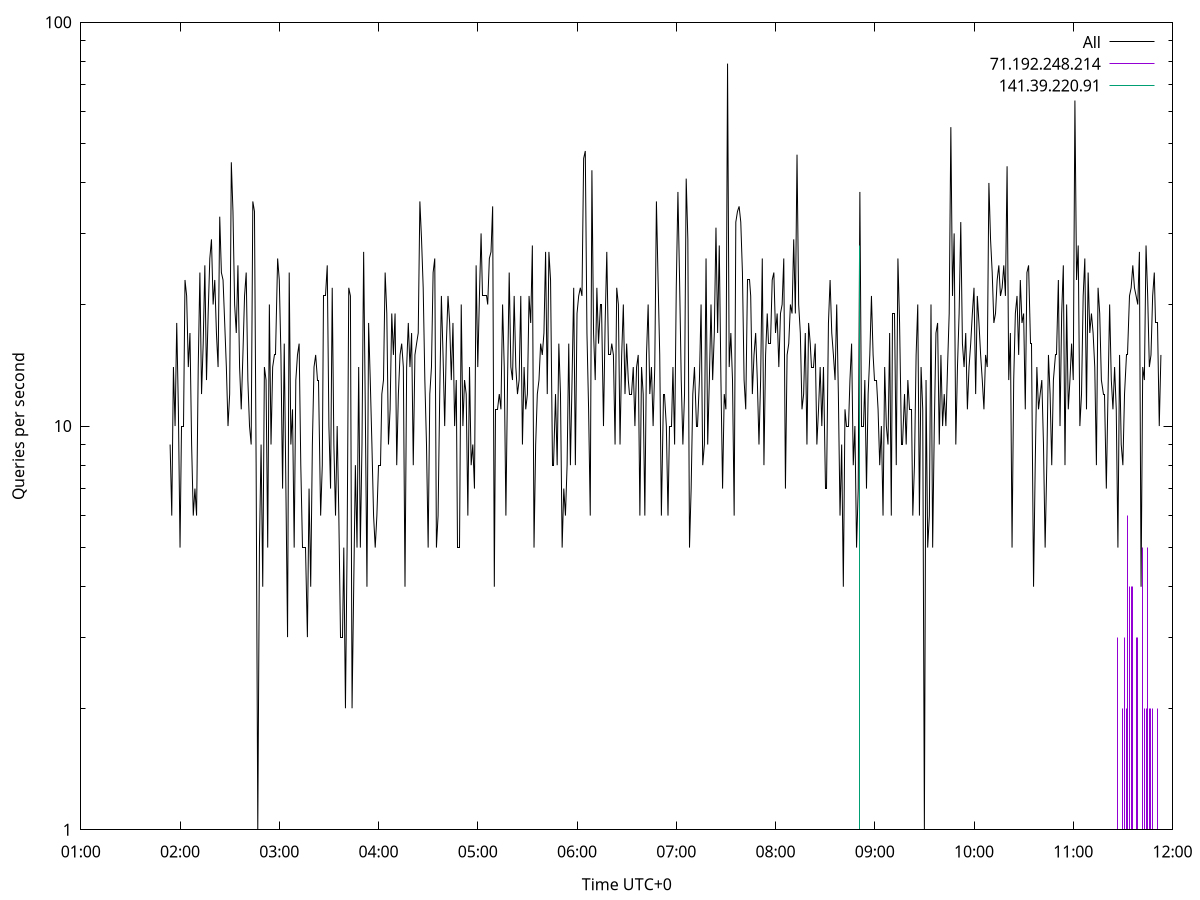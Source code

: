 set terminal pngcairo size 1024,768
set output 'Sun Jan  7 03:01:54 2024.png'
set ylabel 'Queries per second'
set xlabel 'Time UTC+0'
set xdata time
set timefmt "%s"
set log y
plot \
'-' using 1:2 linecolor 0 linetype 2 with lines title 'All', \
'-' using 1:2 linecolor 1 linetype 3 with impulses title "71.192.248.214", \
'-' using 1:2 linecolor 2 linetype 3 with impulses title "141.39.220.91"
1704571314 9
1704571315 6
1704571316 14
1704571317 10
1704571318 18
1704571319 11
1704571320 5
1704571321 10
1704571322 10
1704571323 23
1704571324 21
1704571325 14
1704571326 17
1704571327 9
1704571328 6
1704571329 7
1704571330 6
1704571331 14
1704571332 24
1704571333 12
1704571334 16
1704571335 25
1704571336 13
1704571337 19
1704571338 26
1704571339 29
1704571340 20
1704571341 23
1704571342 17
1704571343 14
1704571344 33
1704571345 24
1704571346 23
1704571347 18
1704571348 14
1704571349 10
1704571350 12
1704571351 45
1704571352 34
1704571353 20
1704571354 17
1704571355 25
1704571356 14
1704571357 11
1704571358 15
1704571359 21
1704571360 24
1704571361 13
1704571362 10
1704571363 9
1704571364 36
1704571365 34
1704571366 8
1704571367 1
1704571368 5
1704571369 9
1704571370 4
1704571371 14
1704571372 13
1704571373 5
1704571374 20
1704571375 9
1704571376 14
1704571377 15
1704571378 15
1704571379 26
1704571380 23
1704571381 15
1704571382 7
1704571383 16
1704571384 7
1704571385 3
1704571386 24
1704571387 9
1704571388 11
1704571389 5
1704571390 13
1704571391 15
1704571392 16
1704571393 8
1704571394 5
1704571395 5
1704571396 5
1704571397 3
1704571398 7
1704571399 4
1704571400 9
1704571401 14
1704571402 15
1704571403 13
1704571404 13
1704571405 6
1704571406 8
1704571407 21
1704571408 21
1704571409 25
1704571410 10
1704571411 7
1704571412 22
1704571413 9
1704571414 6
1704571415 10
1704571416 6
1704571417 3
1704571418 3
1704571419 5
1704571420 2
1704571421 5
1704571422 22
1704571423 21
1704571424 2
1704571425 4
1704571426 8
1704571427 5
1704571428 14
1704571429 5
1704571430 9
1704571431 27
1704571432 11
1704571433 4
1704571434 18
1704571435 13
1704571436 9
1704571437 6
1704571438 5
1704571439 6
1704571440 8
1704571441 8
1704571442 12
1704571443 13
1704571444 24
1704571445 19
1704571446 9
1704571447 11
1704571448 19
1704571449 15
1704571450 19
1704571451 8
1704571452 12
1704571453 15
1704571454 16
1704571455 14
1704571456 4
1704571457 14
1704571458 18
1704571459 14
1704571460 17
1704571461 8
1704571462 15
1704571463 16
1704571464 17
1704571465 36
1704571466 29
1704571467 22
1704571468 13
1704571469 9
1704571470 5
1704571471 12
1704571472 14
1704571473 24
1704571474 26
1704571475 5
1704571476 6
1704571477 12
1704571478 21
1704571479 15
1704571480 10
1704571481 16
1704571482 21
1704571483 18
1704571484 13
1704571485 18
1704571486 10
1704571487 13
1704571488 5
1704571489 5
1704571490 20
1704571491 10
1704571492 13
1704571493 12
1704571494 6
1704571495 14
1704571496 8
1704571497 9
1704571498 7
1704571499 25
1704571500 14
1704571501 21
1704571502 30
1704571503 21
1704571504 21
1704571505 21
1704571506 20
1704571507 26
1704571508 27
1704571509 35
1704571510 4
1704571511 11
1704571512 11
1704571513 12
1704571514 11
1704571515 20
1704571516 14
1704571517 6
1704571518 13
1704571519 24
1704571520 14
1704571521 13
1704571522 21
1704571523 14
1704571524 12
1704571525 13
1704571526 21
1704571527 9
1704571528 14
1704571529 11
1704571530 12
1704571531 21
1704571532 18
1704571533 28
1704571534 5
1704571535 9
1704571536 12
1704571537 13
1704571538 16
1704571539 15
1704571540 17
1704571541 27
1704571542 12
1704571543 27
1704571544 23
1704571545 8
1704571546 8
1704571547 12
1704571548 8
1704571549 16
1704571550 12
1704571551 5
1704571552 7
1704571553 6
1704571554 8
1704571555 16
1704571556 8
1704571557 13
1704571558 22
1704571559 8
1704571560 19
1704571561 21
1704571562 22
1704571563 21
1704571564 46
1704571565 48
1704571566 17
1704571567 11
1704571568 6
1704571569 43
1704571570 17
1704571571 13
1704571572 22
1704571573 16
1704571574 20
1704571575 20
1704571576 10
1704571577 18
1704571578 27
1704571579 15
1704571580 15
1704571581 16
1704571582 15
1704571583 9
1704571584 22
1704571585 20
1704571586 9
1704571587 15
1704571588 20
1704571589 12
1704571590 16
1704571591 13
1704571592 12
1704571593 12
1704571594 14
1704571595 10
1704571596 14
1704571597 15
1704571598 6
1704571599 14
1704571600 12
1704571601 6
1704571602 15
1704571603 20
1704571604 12
1704571605 14
1704571606 10
1704571607 14
1704571608 36
1704571609 23
1704571610 15
1704571611 6
1704571612 12
1704571613 12
1704571614 10
1704571615 6
1704571616 10
1704571617 10
1704571618 14
1704571619 9
1704571620 22
1704571621 38
1704571622 23
1704571623 13
1704571624 9
1704571625 12
1704571626 41
1704571627 29
1704571628 5
1704571629 7
1704571630 12
1704571631 14
1704571632 10
1704571633 10
1704571634 13
1704571635 20
1704571636 8
1704571637 9
1704571638 26
1704571639 9
1704571640 13
1704571641 20
1704571642 13
1704571643 17
1704571644 31
1704571645 17
1704571646 28
1704571647 13
1704571648 7
1704571649 12
1704571650 11
1704571651 79
1704571652 14
1704571653 17
1704571654 13
1704571655 6
1704571656 32
1704571657 34
1704571658 35
1704571659 32
1704571660 24
1704571661 13
1704571662 11
1704571663 23
1704571664 23
1704571665 21
1704571666 12
1704571667 15
1704571668 17
1704571669 13
1704571670 9
1704571671 13
1704571672 26
1704571673 8
1704571674 15
1704571675 19
1704571676 16
1704571677 16
1704571678 23
1704571679 24
1704571680 17
1704571681 19
1704571682 14
1704571683 19
1704571684 20
1704571685 26
1704571686 7
1704571687 15
1704571688 16
1704571689 20
1704571690 19
1704571691 29
1704571692 19
1704571693 47
1704571694 20
1704571695 17
1704571696 11
1704571697 12
1704571698 17
1704571699 9
1704571700 18
1704571701 16
1704571702 14
1704571703 14
1704571704 16
1704571705 9
1704571706 11
1704571707 14
1704571708 10
1704571709 14
1704571710 7
1704571711 7
1704571712 18
1704571713 23
1704571714 17
1704571715 15
1704571716 13
1704571717 20
1704571718 12
1704571719 6
1704571720 9
1704571721 4
1704571722 11
1704571723 10
1704571724 10
1704571725 13
1704571726 16
1704571727 8
1704571728 10
1704571729 5
1704571730 7
1704571731 38
1704571732 10
1704571733 10
1704571734 13
1704571735 7
1704571736 12
1704571737 15
1704571738 21
1704571739 15
1704571740 13
1704571741 13
1704571742 11
1704571743 8
1704571744 10
1704571745 6
1704571746 14
1704571747 10
1704571748 9
1704571749 17
1704571750 6
1704571751 19
1704571752 19
1704571753 8
1704571754 26
1704571755 18
1704571756 9
1704571757 9
1704571758 12
1704571759 9
1704571760 13
1704571761 11
1704571762 11
1704571763 6
1704571764 8
1704571765 15
1704571766 20
1704571767 6
1704571768 14
1704571769 11
1704571770 1
1704571771 13
1704571772 5
1704571773 6
1704571774 20
1704571775 5
1704571776 10
1704571777 17
1704571778 18
1704571779 9
1704571780 15
1704571781 10
1704571782 12
1704571783 10
1704571784 14
1704571785 19
1704571786 55
1704571787 21
1704571788 30
1704571789 9
1704571790 14
1704571791 19
1704571792 32
1704571793 16
1704571794 14
1704571795 17
1704571796 11
1704571797 14
1704571798 16
1704571799 19
1704571800 22
1704571801 12
1704571802 21
1704571803 18
1704571804 15
1704571805 13
1704571806 11
1704571807 15
1704571808 14
1704571809 40
1704571810 29
1704571811 24
1704571812 18
1704571813 19
1704571814 23
1704571815 25
1704571816 21
1704571817 22
1704571818 25
1704571819 21
1704571820 44
1704571821 13
1704571822 17
1704571823 5
1704571824 13
1704571825 19
1704571826 21
1704571827 15
1704571828 23
1704571829 18
1704571830 19
1704571831 11
1704571832 24
1704571833 25
1704571834 16
1704571835 16
1704571836 4
1704571837 8
1704571838 14
1704571839 11
1704571840 12
1704571841 13
1704571842 9
1704571843 5
1704571844 8
1704571845 15
1704571846 12
1704571847 8
1704571848 13
1704571849 15
1704571850 15
1704571851 23
1704571852 10
1704571853 19
1704571854 25
1704571855 8
1704571856 20
1704571857 11
1704571858 13
1704571859 16
1704571860 13
1704571861 64
1704571862 23
1704571863 28
1704571864 10
1704571865 12
1704571866 21
1704571867 26
1704571868 11
1704571869 24
1704571870 17
1704571871 19
1704571872 17
1704571873 14
1704571874 8
1704571875 22
1704571876 19
1704571877 13
1704571878 12
1704571879 12
1704571880 7
1704571881 12
1704571882 20
1704571883 13
1704571884 11
1704571885 14
1704571886 11
1704571887 5
1704571888 15
1704571889 9
1704571890 8
1704571891 12
1704571892 15
1704571893 15
1704571894 21
1704571895 22
1704571896 25
1704571897 22
1704571898 21
1704571899 20
1704571900 27
1704571901 4
1704571902 14
1704571903 13
1704571904 28
1704571905 21
1704571906 14
1704571907 15
1704571908 21
1704571909 24
1704571910 18
1704571911 18
1704571912 10
1704571913 15

e
1704571886 1
1704571887 3
1704571890 2
1704571891 3
1704571892 2
1704571893 6
1704571894 4
1704571895 4
1704571896 4
1704571897 1
1704571898 3
1704571899 3
1704571900 1
1704571902 5
1704571903 2
1704571904 2
1704571905 5
1704571906 2
1704571907 2
1704571908 2
1704571911 2
1704571912 1

e
1704571731 28
1704571734 1

e
